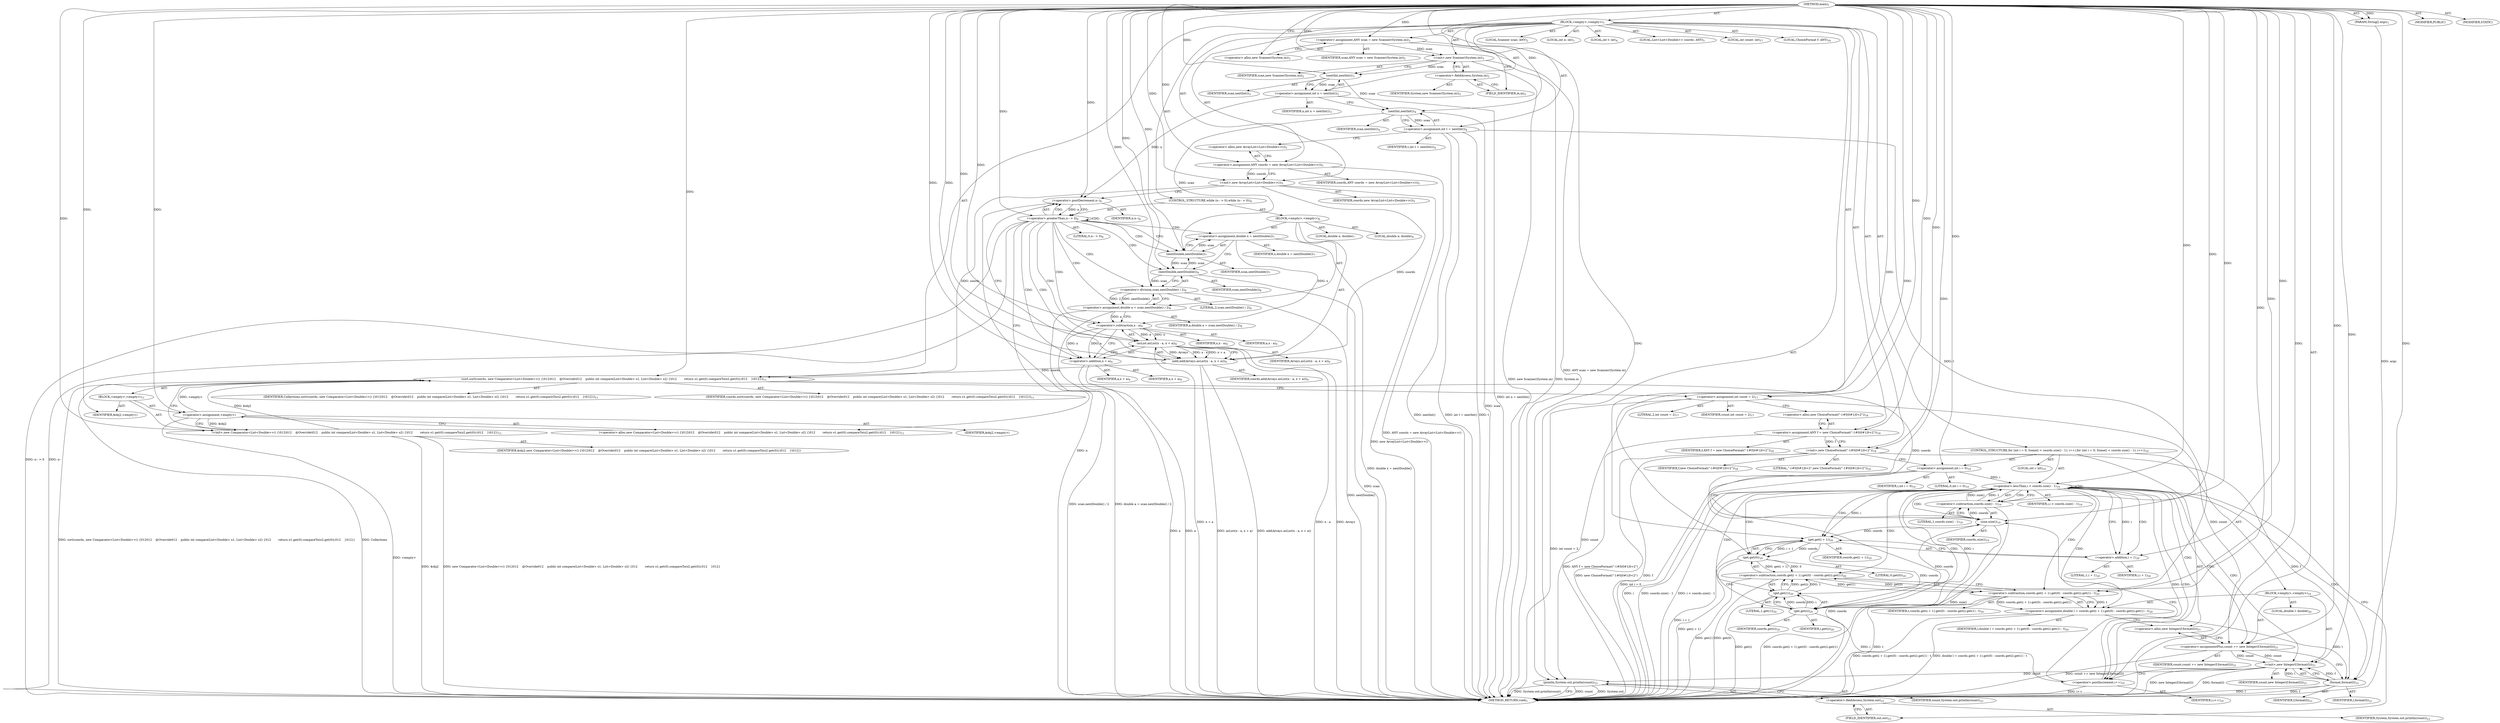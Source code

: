 digraph "main" {  
"25" [label = <(METHOD,main)<SUB>1</SUB>> ]
"26" [label = <(PARAM,String[] args)<SUB>1</SUB>> ]
"27" [label = <(BLOCK,&lt;empty&gt;,&lt;empty&gt;)<SUB>1</SUB>> ]
"4" [label = <(LOCAL,Scanner scan: ANY)<SUB>2</SUB>> ]
"28" [label = <(&lt;operator&gt;.assignment,ANY scan = new Scanner(System.in))<SUB>2</SUB>> ]
"29" [label = <(IDENTIFIER,scan,ANY scan = new Scanner(System.in))<SUB>2</SUB>> ]
"30" [label = <(&lt;operator&gt;.alloc,new Scanner(System.in))<SUB>2</SUB>> ]
"31" [label = <(&lt;init&gt;,new Scanner(System.in))<SUB>2</SUB>> ]
"3" [label = <(IDENTIFIER,scan,new Scanner(System.in))<SUB>2</SUB>> ]
"32" [label = <(&lt;operator&gt;.fieldAccess,System.in)<SUB>2</SUB>> ]
"33" [label = <(IDENTIFIER,System,new Scanner(System.in))<SUB>2</SUB>> ]
"34" [label = <(FIELD_IDENTIFIER,in,in)<SUB>2</SUB>> ]
"35" [label = <(LOCAL,int n: int)<SUB>3</SUB>> ]
"36" [label = <(&lt;operator&gt;.assignment,int n = nextInt())<SUB>3</SUB>> ]
"37" [label = <(IDENTIFIER,n,int n = nextInt())<SUB>3</SUB>> ]
"38" [label = <(nextInt,nextInt())<SUB>3</SUB>> ]
"39" [label = <(IDENTIFIER,scan,nextInt())<SUB>3</SUB>> ]
"40" [label = <(LOCAL,int t: int)<SUB>4</SUB>> ]
"41" [label = <(&lt;operator&gt;.assignment,int t = nextInt())<SUB>4</SUB>> ]
"42" [label = <(IDENTIFIER,t,int t = nextInt())<SUB>4</SUB>> ]
"43" [label = <(nextInt,nextInt())<SUB>4</SUB>> ]
"44" [label = <(IDENTIFIER,scan,nextInt())<SUB>4</SUB>> ]
"6" [label = <(LOCAL,List&lt;List&lt;Double&gt;&gt; coords: ANY)<SUB>5</SUB>> ]
"45" [label = <(&lt;operator&gt;.assignment,ANY coords = new ArrayList&lt;List&lt;Double&gt;&gt;())<SUB>5</SUB>> ]
"46" [label = <(IDENTIFIER,coords,ANY coords = new ArrayList&lt;List&lt;Double&gt;&gt;())<SUB>5</SUB>> ]
"47" [label = <(&lt;operator&gt;.alloc,new ArrayList&lt;List&lt;Double&gt;&gt;())<SUB>5</SUB>> ]
"48" [label = <(&lt;init&gt;,new ArrayList&lt;List&lt;Double&gt;&gt;())<SUB>5</SUB>> ]
"5" [label = <(IDENTIFIER,coords,new ArrayList&lt;List&lt;Double&gt;&gt;())<SUB>5</SUB>> ]
"49" [label = <(CONTROL_STRUCTURE,while (n-- &gt; 0),while (n-- &gt; 0))<SUB>6</SUB>> ]
"50" [label = <(&lt;operator&gt;.greaterThan,n-- &gt; 0)<SUB>6</SUB>> ]
"51" [label = <(&lt;operator&gt;.postDecrement,n--)<SUB>6</SUB>> ]
"52" [label = <(IDENTIFIER,n,n--)<SUB>6</SUB>> ]
"53" [label = <(LITERAL,0,n-- &gt; 0)<SUB>6</SUB>> ]
"54" [label = <(BLOCK,&lt;empty&gt;,&lt;empty&gt;)<SUB>6</SUB>> ]
"55" [label = <(LOCAL,double x: double)<SUB>7</SUB>> ]
"56" [label = <(&lt;operator&gt;.assignment,double x = nextDouble())<SUB>7</SUB>> ]
"57" [label = <(IDENTIFIER,x,double x = nextDouble())<SUB>7</SUB>> ]
"58" [label = <(nextDouble,nextDouble())<SUB>7</SUB>> ]
"59" [label = <(IDENTIFIER,scan,nextDouble())<SUB>7</SUB>> ]
"60" [label = <(LOCAL,double a: double)<SUB>8</SUB>> ]
"61" [label = <(&lt;operator&gt;.assignment,double a = scan.nextDouble() / 2)<SUB>8</SUB>> ]
"62" [label = <(IDENTIFIER,a,double a = scan.nextDouble() / 2)<SUB>8</SUB>> ]
"63" [label = <(&lt;operator&gt;.division,scan.nextDouble() / 2)<SUB>8</SUB>> ]
"64" [label = <(nextDouble,nextDouble())<SUB>8</SUB>> ]
"65" [label = <(IDENTIFIER,scan,nextDouble())<SUB>8</SUB>> ]
"66" [label = <(LITERAL,2,scan.nextDouble() / 2)<SUB>8</SUB>> ]
"67" [label = <(add,add(Arrays.asList(x - a, x + a)))<SUB>9</SUB>> ]
"68" [label = <(IDENTIFIER,coords,add(Arrays.asList(x - a, x + a)))<SUB>9</SUB>> ]
"69" [label = <(asList,asList(x - a, x + a))<SUB>9</SUB>> ]
"70" [label = <(IDENTIFIER,Arrays,asList(x - a, x + a))<SUB>9</SUB>> ]
"71" [label = <(&lt;operator&gt;.subtraction,x - a)<SUB>9</SUB>> ]
"72" [label = <(IDENTIFIER,x,x - a)<SUB>9</SUB>> ]
"73" [label = <(IDENTIFIER,a,x - a)<SUB>9</SUB>> ]
"74" [label = <(&lt;operator&gt;.addition,x + a)<SUB>9</SUB>> ]
"75" [label = <(IDENTIFIER,x,x + a)<SUB>9</SUB>> ]
"76" [label = <(IDENTIFIER,a,x + a)<SUB>9</SUB>> ]
"77" [label = <(sort,sort(coords, new Comparator&lt;List&lt;Double&gt;&gt;() {\012\012    @Override\012    public int compare(List&lt;Double&gt; o1, List&lt;Double&gt; o2) {\012        return o1.get(0).compareTo(o2.get(0));\012    }\012}))<SUB>11</SUB>> ]
"78" [label = <(IDENTIFIER,Collections,sort(coords, new Comparator&lt;List&lt;Double&gt;&gt;() {\012\012    @Override\012    public int compare(List&lt;Double&gt; o1, List&lt;Double&gt; o2) {\012        return o1.get(0).compareTo(o2.get(0));\012    }\012}))<SUB>11</SUB>> ]
"79" [label = <(IDENTIFIER,coords,sort(coords, new Comparator&lt;List&lt;Double&gt;&gt;() {\012\012    @Override\012    public int compare(List&lt;Double&gt; o1, List&lt;Double&gt; o2) {\012        return o1.get(0).compareTo(o2.get(0));\012    }\012}))<SUB>11</SUB>> ]
"80" [label = <(BLOCK,&lt;empty&gt;,&lt;empty&gt;)<SUB>11</SUB>> ]
"81" [label = <(&lt;operator&gt;.assignment,&lt;empty&gt;)> ]
"82" [label = <(IDENTIFIER,$obj2,&lt;empty&gt;)> ]
"83" [label = <(&lt;operator&gt;.alloc,new Comparator&lt;List&lt;Double&gt;&gt;() {\012\012    @Override\012    public int compare(List&lt;Double&gt; o1, List&lt;Double&gt; o2) {\012        return o1.get(0).compareTo(o2.get(0));\012    }\012})<SUB>11</SUB>> ]
"84" [label = <(&lt;init&gt;,new Comparator&lt;List&lt;Double&gt;&gt;() {\012\012    @Override\012    public int compare(List&lt;Double&gt; o1, List&lt;Double&gt; o2) {\012        return o1.get(0).compareTo(o2.get(0));\012    }\012})<SUB>11</SUB>> ]
"85" [label = <(IDENTIFIER,$obj2,new Comparator&lt;List&lt;Double&gt;&gt;() {\012\012    @Override\012    public int compare(List&lt;Double&gt; o1, List&lt;Double&gt; o2) {\012        return o1.get(0).compareTo(o2.get(0));\012    }\012})> ]
"86" [label = <(IDENTIFIER,$obj2,&lt;empty&gt;)> ]
"10" [label = <(LOCAL,int count: int)<SUB>17</SUB>> ]
"87" [label = <(&lt;operator&gt;.assignment,int count = 2)<SUB>17</SUB>> ]
"88" [label = <(IDENTIFIER,count,int count = 2)<SUB>17</SUB>> ]
"89" [label = <(LITERAL,2,int count = 2)<SUB>17</SUB>> ]
"8" [label = <(LOCAL,ChoiceFormat f: ANY)<SUB>18</SUB>> ]
"90" [label = <(&lt;operator&gt;.assignment,ANY f = new ChoiceFormat(&quot;-1#0|0#1|0&lt;2&quot;))<SUB>18</SUB>> ]
"91" [label = <(IDENTIFIER,f,ANY f = new ChoiceFormat(&quot;-1#0|0#1|0&lt;2&quot;))<SUB>18</SUB>> ]
"92" [label = <(&lt;operator&gt;.alloc,new ChoiceFormat(&quot;-1#0|0#1|0&lt;2&quot;))<SUB>18</SUB>> ]
"93" [label = <(&lt;init&gt;,new ChoiceFormat(&quot;-1#0|0#1|0&lt;2&quot;))<SUB>18</SUB>> ]
"7" [label = <(IDENTIFIER,f,new ChoiceFormat(&quot;-1#0|0#1|0&lt;2&quot;))<SUB>18</SUB>> ]
"94" [label = <(LITERAL,&quot;-1#0|0#1|0&lt;2&quot;,new ChoiceFormat(&quot;-1#0|0#1|0&lt;2&quot;))<SUB>18</SUB>> ]
"95" [label = <(CONTROL_STRUCTURE,for (int i = 0; Some(i &lt; coords.size() - 1); i++),for (int i = 0; Some(i &lt; coords.size() - 1); i++))<SUB>19</SUB>> ]
"96" [label = <(LOCAL,int i: int)<SUB>19</SUB>> ]
"97" [label = <(&lt;operator&gt;.assignment,int i = 0)<SUB>19</SUB>> ]
"98" [label = <(IDENTIFIER,i,int i = 0)<SUB>19</SUB>> ]
"99" [label = <(LITERAL,0,int i = 0)<SUB>19</SUB>> ]
"100" [label = <(&lt;operator&gt;.lessThan,i &lt; coords.size() - 1)<SUB>19</SUB>> ]
"101" [label = <(IDENTIFIER,i,i &lt; coords.size() - 1)<SUB>19</SUB>> ]
"102" [label = <(&lt;operator&gt;.subtraction,coords.size() - 1)<SUB>19</SUB>> ]
"103" [label = <(size,size())<SUB>19</SUB>> ]
"104" [label = <(IDENTIFIER,coords,size())<SUB>19</SUB>> ]
"105" [label = <(LITERAL,1,coords.size() - 1)<SUB>19</SUB>> ]
"106" [label = <(&lt;operator&gt;.postIncrement,i++)<SUB>19</SUB>> ]
"107" [label = <(IDENTIFIER,i,i++)<SUB>19</SUB>> ]
"108" [label = <(BLOCK,&lt;empty&gt;,&lt;empty&gt;)<SUB>19</SUB>> ]
"109" [label = <(LOCAL,double l: double)<SUB>20</SUB>> ]
"110" [label = <(&lt;operator&gt;.assignment,double l = coords.get(i + 1).get(0) - coords.get(i).get(1) - t)<SUB>20</SUB>> ]
"111" [label = <(IDENTIFIER,l,double l = coords.get(i + 1).get(0) - coords.get(i).get(1) - t)<SUB>20</SUB>> ]
"112" [label = <(&lt;operator&gt;.subtraction,coords.get(i + 1).get(0) - coords.get(i).get(1) - t)<SUB>20</SUB>> ]
"113" [label = <(&lt;operator&gt;.subtraction,coords.get(i + 1).get(0) - coords.get(i).get(1))<SUB>20</SUB>> ]
"114" [label = <(get,get(0))<SUB>20</SUB>> ]
"115" [label = <(get,get(i + 1))<SUB>20</SUB>> ]
"116" [label = <(IDENTIFIER,coords,get(i + 1))<SUB>20</SUB>> ]
"117" [label = <(&lt;operator&gt;.addition,i + 1)<SUB>20</SUB>> ]
"118" [label = <(IDENTIFIER,i,i + 1)<SUB>20</SUB>> ]
"119" [label = <(LITERAL,1,i + 1)<SUB>20</SUB>> ]
"120" [label = <(LITERAL,0,get(0))<SUB>20</SUB>> ]
"121" [label = <(get,get(1))<SUB>20</SUB>> ]
"122" [label = <(get,get(i))<SUB>20</SUB>> ]
"123" [label = <(IDENTIFIER,coords,get(i))<SUB>20</SUB>> ]
"124" [label = <(IDENTIFIER,i,get(i))<SUB>20</SUB>> ]
"125" [label = <(LITERAL,1,get(1))<SUB>20</SUB>> ]
"126" [label = <(IDENTIFIER,t,coords.get(i + 1).get(0) - coords.get(i).get(1) - t)<SUB>20</SUB>> ]
"127" [label = <(&lt;operator&gt;.assignmentPlus,count += new Integer(f.format(l)))<SUB>21</SUB>> ]
"128" [label = <(IDENTIFIER,count,count += new Integer(f.format(l)))<SUB>21</SUB>> ]
"129" [label = <(&lt;operator&gt;.alloc,new Integer(f.format(l)))<SUB>21</SUB>> ]
"130" [label = <(&lt;init&gt;,new Integer(f.format(l)))<SUB>21</SUB>> ]
"9" [label = <(IDENTIFIER,count,new Integer(f.format(l)))<SUB>21</SUB>> ]
"131" [label = <(format,format(l))<SUB>21</SUB>> ]
"132" [label = <(IDENTIFIER,f,format(l))<SUB>21</SUB>> ]
"133" [label = <(IDENTIFIER,l,format(l))<SUB>21</SUB>> ]
"134" [label = <(println,System.out.println(count))<SUB>23</SUB>> ]
"135" [label = <(&lt;operator&gt;.fieldAccess,System.out)<SUB>23</SUB>> ]
"136" [label = <(IDENTIFIER,System,System.out.println(count))<SUB>23</SUB>> ]
"137" [label = <(FIELD_IDENTIFIER,out,out)<SUB>23</SUB>> ]
"138" [label = <(IDENTIFIER,count,System.out.println(count))<SUB>23</SUB>> ]
"139" [label = <(MODIFIER,PUBLIC)> ]
"140" [label = <(MODIFIER,STATIC)> ]
"141" [label = <(METHOD_RETURN,void)<SUB>1</SUB>> ]
  "25" -> "26"  [ label = "AST: "] 
  "25" -> "27"  [ label = "AST: "] 
  "25" -> "139"  [ label = "AST: "] 
  "25" -> "140"  [ label = "AST: "] 
  "25" -> "141"  [ label = "AST: "] 
  "27" -> "4"  [ label = "AST: "] 
  "27" -> "28"  [ label = "AST: "] 
  "27" -> "31"  [ label = "AST: "] 
  "27" -> "35"  [ label = "AST: "] 
  "27" -> "36"  [ label = "AST: "] 
  "27" -> "40"  [ label = "AST: "] 
  "27" -> "41"  [ label = "AST: "] 
  "27" -> "6"  [ label = "AST: "] 
  "27" -> "45"  [ label = "AST: "] 
  "27" -> "48"  [ label = "AST: "] 
  "27" -> "49"  [ label = "AST: "] 
  "27" -> "77"  [ label = "AST: "] 
  "27" -> "10"  [ label = "AST: "] 
  "27" -> "87"  [ label = "AST: "] 
  "27" -> "8"  [ label = "AST: "] 
  "27" -> "90"  [ label = "AST: "] 
  "27" -> "93"  [ label = "AST: "] 
  "27" -> "95"  [ label = "AST: "] 
  "27" -> "134"  [ label = "AST: "] 
  "28" -> "29"  [ label = "AST: "] 
  "28" -> "30"  [ label = "AST: "] 
  "31" -> "3"  [ label = "AST: "] 
  "31" -> "32"  [ label = "AST: "] 
  "32" -> "33"  [ label = "AST: "] 
  "32" -> "34"  [ label = "AST: "] 
  "36" -> "37"  [ label = "AST: "] 
  "36" -> "38"  [ label = "AST: "] 
  "38" -> "39"  [ label = "AST: "] 
  "41" -> "42"  [ label = "AST: "] 
  "41" -> "43"  [ label = "AST: "] 
  "43" -> "44"  [ label = "AST: "] 
  "45" -> "46"  [ label = "AST: "] 
  "45" -> "47"  [ label = "AST: "] 
  "48" -> "5"  [ label = "AST: "] 
  "49" -> "50"  [ label = "AST: "] 
  "49" -> "54"  [ label = "AST: "] 
  "50" -> "51"  [ label = "AST: "] 
  "50" -> "53"  [ label = "AST: "] 
  "51" -> "52"  [ label = "AST: "] 
  "54" -> "55"  [ label = "AST: "] 
  "54" -> "56"  [ label = "AST: "] 
  "54" -> "60"  [ label = "AST: "] 
  "54" -> "61"  [ label = "AST: "] 
  "54" -> "67"  [ label = "AST: "] 
  "56" -> "57"  [ label = "AST: "] 
  "56" -> "58"  [ label = "AST: "] 
  "58" -> "59"  [ label = "AST: "] 
  "61" -> "62"  [ label = "AST: "] 
  "61" -> "63"  [ label = "AST: "] 
  "63" -> "64"  [ label = "AST: "] 
  "63" -> "66"  [ label = "AST: "] 
  "64" -> "65"  [ label = "AST: "] 
  "67" -> "68"  [ label = "AST: "] 
  "67" -> "69"  [ label = "AST: "] 
  "69" -> "70"  [ label = "AST: "] 
  "69" -> "71"  [ label = "AST: "] 
  "69" -> "74"  [ label = "AST: "] 
  "71" -> "72"  [ label = "AST: "] 
  "71" -> "73"  [ label = "AST: "] 
  "74" -> "75"  [ label = "AST: "] 
  "74" -> "76"  [ label = "AST: "] 
  "77" -> "78"  [ label = "AST: "] 
  "77" -> "79"  [ label = "AST: "] 
  "77" -> "80"  [ label = "AST: "] 
  "80" -> "81"  [ label = "AST: "] 
  "80" -> "84"  [ label = "AST: "] 
  "80" -> "86"  [ label = "AST: "] 
  "81" -> "82"  [ label = "AST: "] 
  "81" -> "83"  [ label = "AST: "] 
  "84" -> "85"  [ label = "AST: "] 
  "87" -> "88"  [ label = "AST: "] 
  "87" -> "89"  [ label = "AST: "] 
  "90" -> "91"  [ label = "AST: "] 
  "90" -> "92"  [ label = "AST: "] 
  "93" -> "7"  [ label = "AST: "] 
  "93" -> "94"  [ label = "AST: "] 
  "95" -> "96"  [ label = "AST: "] 
  "95" -> "97"  [ label = "AST: "] 
  "95" -> "100"  [ label = "AST: "] 
  "95" -> "106"  [ label = "AST: "] 
  "95" -> "108"  [ label = "AST: "] 
  "97" -> "98"  [ label = "AST: "] 
  "97" -> "99"  [ label = "AST: "] 
  "100" -> "101"  [ label = "AST: "] 
  "100" -> "102"  [ label = "AST: "] 
  "102" -> "103"  [ label = "AST: "] 
  "102" -> "105"  [ label = "AST: "] 
  "103" -> "104"  [ label = "AST: "] 
  "106" -> "107"  [ label = "AST: "] 
  "108" -> "109"  [ label = "AST: "] 
  "108" -> "110"  [ label = "AST: "] 
  "108" -> "127"  [ label = "AST: "] 
  "108" -> "130"  [ label = "AST: "] 
  "110" -> "111"  [ label = "AST: "] 
  "110" -> "112"  [ label = "AST: "] 
  "112" -> "113"  [ label = "AST: "] 
  "112" -> "126"  [ label = "AST: "] 
  "113" -> "114"  [ label = "AST: "] 
  "113" -> "121"  [ label = "AST: "] 
  "114" -> "115"  [ label = "AST: "] 
  "114" -> "120"  [ label = "AST: "] 
  "115" -> "116"  [ label = "AST: "] 
  "115" -> "117"  [ label = "AST: "] 
  "117" -> "118"  [ label = "AST: "] 
  "117" -> "119"  [ label = "AST: "] 
  "121" -> "122"  [ label = "AST: "] 
  "121" -> "125"  [ label = "AST: "] 
  "122" -> "123"  [ label = "AST: "] 
  "122" -> "124"  [ label = "AST: "] 
  "127" -> "128"  [ label = "AST: "] 
  "127" -> "129"  [ label = "AST: "] 
  "130" -> "9"  [ label = "AST: "] 
  "130" -> "131"  [ label = "AST: "] 
  "131" -> "132"  [ label = "AST: "] 
  "131" -> "133"  [ label = "AST: "] 
  "134" -> "135"  [ label = "AST: "] 
  "134" -> "138"  [ label = "AST: "] 
  "135" -> "136"  [ label = "AST: "] 
  "135" -> "137"  [ label = "AST: "] 
  "28" -> "34"  [ label = "CFG: "] 
  "31" -> "38"  [ label = "CFG: "] 
  "36" -> "43"  [ label = "CFG: "] 
  "41" -> "47"  [ label = "CFG: "] 
  "45" -> "48"  [ label = "CFG: "] 
  "48" -> "51"  [ label = "CFG: "] 
  "77" -> "87"  [ label = "CFG: "] 
  "87" -> "92"  [ label = "CFG: "] 
  "90" -> "93"  [ label = "CFG: "] 
  "93" -> "97"  [ label = "CFG: "] 
  "134" -> "141"  [ label = "CFG: "] 
  "30" -> "28"  [ label = "CFG: "] 
  "32" -> "31"  [ label = "CFG: "] 
  "38" -> "36"  [ label = "CFG: "] 
  "43" -> "41"  [ label = "CFG: "] 
  "47" -> "45"  [ label = "CFG: "] 
  "50" -> "58"  [ label = "CFG: "] 
  "50" -> "83"  [ label = "CFG: "] 
  "92" -> "90"  [ label = "CFG: "] 
  "97" -> "103"  [ label = "CFG: "] 
  "100" -> "117"  [ label = "CFG: "] 
  "100" -> "137"  [ label = "CFG: "] 
  "106" -> "103"  [ label = "CFG: "] 
  "135" -> "134"  [ label = "CFG: "] 
  "34" -> "32"  [ label = "CFG: "] 
  "51" -> "50"  [ label = "CFG: "] 
  "56" -> "64"  [ label = "CFG: "] 
  "61" -> "71"  [ label = "CFG: "] 
  "67" -> "51"  [ label = "CFG: "] 
  "81" -> "84"  [ label = "CFG: "] 
  "84" -> "77"  [ label = "CFG: "] 
  "102" -> "100"  [ label = "CFG: "] 
  "110" -> "129"  [ label = "CFG: "] 
  "127" -> "131"  [ label = "CFG: "] 
  "130" -> "106"  [ label = "CFG: "] 
  "137" -> "135"  [ label = "CFG: "] 
  "58" -> "56"  [ label = "CFG: "] 
  "63" -> "61"  [ label = "CFG: "] 
  "69" -> "67"  [ label = "CFG: "] 
  "83" -> "81"  [ label = "CFG: "] 
  "103" -> "102"  [ label = "CFG: "] 
  "112" -> "110"  [ label = "CFG: "] 
  "129" -> "127"  [ label = "CFG: "] 
  "131" -> "130"  [ label = "CFG: "] 
  "64" -> "63"  [ label = "CFG: "] 
  "71" -> "74"  [ label = "CFG: "] 
  "74" -> "69"  [ label = "CFG: "] 
  "113" -> "112"  [ label = "CFG: "] 
  "114" -> "122"  [ label = "CFG: "] 
  "121" -> "113"  [ label = "CFG: "] 
  "115" -> "114"  [ label = "CFG: "] 
  "122" -> "121"  [ label = "CFG: "] 
  "117" -> "115"  [ label = "CFG: "] 
  "25" -> "30"  [ label = "CFG: "] 
  "26" -> "141"  [ label = "DDG: args"] 
  "28" -> "141"  [ label = "DDG: ANY scan = new Scanner(System.in)"] 
  "31" -> "141"  [ label = "DDG: System.in"] 
  "31" -> "141"  [ label = "DDG: new Scanner(System.in)"] 
  "36" -> "141"  [ label = "DDG: int n = nextInt()"] 
  "41" -> "141"  [ label = "DDG: t"] 
  "43" -> "141"  [ label = "DDG: scan"] 
  "41" -> "141"  [ label = "DDG: nextInt()"] 
  "41" -> "141"  [ label = "DDG: int t = nextInt()"] 
  "45" -> "141"  [ label = "DDG: ANY coords = new ArrayList&lt;List&lt;Double&gt;&gt;()"] 
  "48" -> "141"  [ label = "DDG: new ArrayList&lt;List&lt;Double&gt;&gt;()"] 
  "51" -> "141"  [ label = "DDG: n"] 
  "50" -> "141"  [ label = "DDG: n--"] 
  "50" -> "141"  [ label = "DDG: n-- &gt; 0"] 
  "81" -> "141"  [ label = "DDG: &lt;empty&gt;"] 
  "84" -> "141"  [ label = "DDG: $obj2"] 
  "84" -> "141"  [ label = "DDG: new Comparator&lt;List&lt;Double&gt;&gt;() {\012\012    @Override\012    public int compare(List&lt;Double&gt; o1, List&lt;Double&gt; o2) {\012        return o1.get(0).compareTo(o2.get(0));\012    }\012}"] 
  "77" -> "141"  [ label = "DDG: sort(coords, new Comparator&lt;List&lt;Double&gt;&gt;() {\012\012    @Override\012    public int compare(List&lt;Double&gt; o1, List&lt;Double&gt; o2) {\012        return o1.get(0).compareTo(o2.get(0));\012    }\012})"] 
  "87" -> "141"  [ label = "DDG: int count = 2"] 
  "90" -> "141"  [ label = "DDG: ANY f = new ChoiceFormat(&quot;-1#0|0#1|0&lt;2&quot;)"] 
  "93" -> "141"  [ label = "DDG: f"] 
  "93" -> "141"  [ label = "DDG: new ChoiceFormat(&quot;-1#0|0#1|0&lt;2&quot;)"] 
  "97" -> "141"  [ label = "DDG: int i = 0"] 
  "100" -> "141"  [ label = "DDG: i"] 
  "103" -> "141"  [ label = "DDG: coords"] 
  "102" -> "141"  [ label = "DDG: size()"] 
  "100" -> "141"  [ label = "DDG: coords.size() - 1"] 
  "100" -> "141"  [ label = "DDG: i &lt; coords.size() - 1"] 
  "134" -> "141"  [ label = "DDG: System.out"] 
  "134" -> "141"  [ label = "DDG: count"] 
  "134" -> "141"  [ label = "DDG: System.out.println(count)"] 
  "115" -> "141"  [ label = "DDG: i + 1"] 
  "114" -> "141"  [ label = "DDG: get(i + 1)"] 
  "113" -> "141"  [ label = "DDG: get(0)"] 
  "121" -> "141"  [ label = "DDG: get(i)"] 
  "113" -> "141"  [ label = "DDG: get(1)"] 
  "112" -> "141"  [ label = "DDG: coords.get(i + 1).get(0) - coords.get(i).get(1)"] 
  "112" -> "141"  [ label = "DDG: t"] 
  "110" -> "141"  [ label = "DDG: coords.get(i + 1).get(0) - coords.get(i).get(1) - t"] 
  "110" -> "141"  [ label = "DDG: double l = coords.get(i + 1).get(0) - coords.get(i).get(1) - t"] 
  "127" -> "141"  [ label = "DDG: count += new Integer(f.format(l))"] 
  "131" -> "141"  [ label = "DDG: f"] 
  "131" -> "141"  [ label = "DDG: l"] 
  "130" -> "141"  [ label = "DDG: format(l)"] 
  "130" -> "141"  [ label = "DDG: new Integer(f.format(l))"] 
  "106" -> "141"  [ label = "DDG: i++"] 
  "56" -> "141"  [ label = "DDG: double x = nextDouble()"] 
  "64" -> "141"  [ label = "DDG: scan"] 
  "63" -> "141"  [ label = "DDG: nextDouble()"] 
  "61" -> "141"  [ label = "DDG: scan.nextDouble() / 2"] 
  "61" -> "141"  [ label = "DDG: double a = scan.nextDouble() / 2"] 
  "69" -> "141"  [ label = "DDG: x - a"] 
  "74" -> "141"  [ label = "DDG: x"] 
  "74" -> "141"  [ label = "DDG: a"] 
  "69" -> "141"  [ label = "DDG: x + a"] 
  "67" -> "141"  [ label = "DDG: asList(x - a, x + a)"] 
  "67" -> "141"  [ label = "DDG: add(Arrays.asList(x - a, x + a))"] 
  "77" -> "141"  [ label = "DDG: Collections"] 
  "69" -> "141"  [ label = "DDG: Arrays"] 
  "25" -> "26"  [ label = "DDG: "] 
  "25" -> "28"  [ label = "DDG: "] 
  "38" -> "36"  [ label = "DDG: scan"] 
  "43" -> "41"  [ label = "DDG: scan"] 
  "25" -> "45"  [ label = "DDG: "] 
  "25" -> "87"  [ label = "DDG: "] 
  "25" -> "90"  [ label = "DDG: "] 
  "28" -> "31"  [ label = "DDG: scan"] 
  "25" -> "31"  [ label = "DDG: "] 
  "45" -> "48"  [ label = "DDG: coords"] 
  "25" -> "48"  [ label = "DDG: "] 
  "25" -> "77"  [ label = "DDG: "] 
  "48" -> "77"  [ label = "DDG: coords"] 
  "67" -> "77"  [ label = "DDG: coords"] 
  "81" -> "77"  [ label = "DDG: &lt;empty&gt;"] 
  "84" -> "77"  [ label = "DDG: $obj2"] 
  "90" -> "93"  [ label = "DDG: f"] 
  "25" -> "93"  [ label = "DDG: "] 
  "25" -> "97"  [ label = "DDG: "] 
  "87" -> "134"  [ label = "DDG: count"] 
  "130" -> "134"  [ label = "DDG: count"] 
  "25" -> "134"  [ label = "DDG: "] 
  "31" -> "38"  [ label = "DDG: scan"] 
  "25" -> "38"  [ label = "DDG: "] 
  "38" -> "43"  [ label = "DDG: scan"] 
  "25" -> "43"  [ label = "DDG: "] 
  "51" -> "50"  [ label = "DDG: n"] 
  "25" -> "50"  [ label = "DDG: "] 
  "58" -> "56"  [ label = "DDG: scan"] 
  "63" -> "61"  [ label = "DDG: nextDouble()"] 
  "63" -> "61"  [ label = "DDG: 2"] 
  "25" -> "81"  [ label = "DDG: "] 
  "25" -> "86"  [ label = "DDG: "] 
  "97" -> "100"  [ label = "DDG: i"] 
  "106" -> "100"  [ label = "DDG: i"] 
  "25" -> "100"  [ label = "DDG: "] 
  "102" -> "100"  [ label = "DDG: size()"] 
  "102" -> "100"  [ label = "DDG: 1"] 
  "122" -> "106"  [ label = "DDG: i"] 
  "25" -> "106"  [ label = "DDG: "] 
  "112" -> "110"  [ label = "DDG: coords.get(i + 1).get(0) - coords.get(i).get(1)"] 
  "112" -> "110"  [ label = "DDG: t"] 
  "25" -> "127"  [ label = "DDG: "] 
  "36" -> "51"  [ label = "DDG: n"] 
  "25" -> "51"  [ label = "DDG: "] 
  "48" -> "67"  [ label = "DDG: coords"] 
  "25" -> "67"  [ label = "DDG: "] 
  "69" -> "67"  [ label = "DDG: Arrays"] 
  "69" -> "67"  [ label = "DDG: x - a"] 
  "69" -> "67"  [ label = "DDG: x + a"] 
  "81" -> "84"  [ label = "DDG: $obj2"] 
  "25" -> "84"  [ label = "DDG: "] 
  "103" -> "102"  [ label = "DDG: coords"] 
  "25" -> "102"  [ label = "DDG: "] 
  "87" -> "127"  [ label = "DDG: count"] 
  "130" -> "127"  [ label = "DDG: count"] 
  "127" -> "130"  [ label = "DDG: count"] 
  "25" -> "130"  [ label = "DDG: "] 
  "131" -> "130"  [ label = "DDG: f"] 
  "131" -> "130"  [ label = "DDG: l"] 
  "43" -> "58"  [ label = "DDG: scan"] 
  "64" -> "58"  [ label = "DDG: scan"] 
  "25" -> "58"  [ label = "DDG: "] 
  "64" -> "63"  [ label = "DDG: scan"] 
  "25" -> "63"  [ label = "DDG: "] 
  "25" -> "69"  [ label = "DDG: "] 
  "71" -> "69"  [ label = "DDG: x"] 
  "71" -> "69"  [ label = "DDG: a"] 
  "77" -> "103"  [ label = "DDG: coords"] 
  "122" -> "103"  [ label = "DDG: coords"] 
  "25" -> "103"  [ label = "DDG: "] 
  "113" -> "112"  [ label = "DDG: get(0)"] 
  "113" -> "112"  [ label = "DDG: get(1)"] 
  "41" -> "112"  [ label = "DDG: t"] 
  "25" -> "112"  [ label = "DDG: "] 
  "93" -> "131"  [ label = "DDG: f"] 
  "25" -> "131"  [ label = "DDG: "] 
  "110" -> "131"  [ label = "DDG: l"] 
  "58" -> "64"  [ label = "DDG: scan"] 
  "25" -> "64"  [ label = "DDG: "] 
  "56" -> "71"  [ label = "DDG: x"] 
  "25" -> "71"  [ label = "DDG: "] 
  "61" -> "71"  [ label = "DDG: a"] 
  "71" -> "74"  [ label = "DDG: x"] 
  "25" -> "74"  [ label = "DDG: "] 
  "71" -> "74"  [ label = "DDG: a"] 
  "114" -> "113"  [ label = "DDG: get(i + 1)"] 
  "114" -> "113"  [ label = "DDG: 0"] 
  "121" -> "113"  [ label = "DDG: get(i)"] 
  "121" -> "113"  [ label = "DDG: 1"] 
  "115" -> "114"  [ label = "DDG: coords"] 
  "115" -> "114"  [ label = "DDG: i + 1"] 
  "25" -> "114"  [ label = "DDG: "] 
  "122" -> "121"  [ label = "DDG: coords"] 
  "122" -> "121"  [ label = "DDG: i"] 
  "25" -> "121"  [ label = "DDG: "] 
  "103" -> "115"  [ label = "DDG: coords"] 
  "25" -> "115"  [ label = "DDG: "] 
  "100" -> "115"  [ label = "DDG: i"] 
  "115" -> "122"  [ label = "DDG: coords"] 
  "25" -> "122"  [ label = "DDG: "] 
  "100" -> "122"  [ label = "DDG: i"] 
  "100" -> "117"  [ label = "DDG: i"] 
  "25" -> "117"  [ label = "DDG: "] 
  "50" -> "64"  [ label = "CDG: "] 
  "50" -> "51"  [ label = "CDG: "] 
  "50" -> "56"  [ label = "CDG: "] 
  "50" -> "69"  [ label = "CDG: "] 
  "50" -> "67"  [ label = "CDG: "] 
  "50" -> "74"  [ label = "CDG: "] 
  "50" -> "50"  [ label = "CDG: "] 
  "50" -> "58"  [ label = "CDG: "] 
  "50" -> "61"  [ label = "CDG: "] 
  "50" -> "71"  [ label = "CDG: "] 
  "50" -> "63"  [ label = "CDG: "] 
  "100" -> "115"  [ label = "CDG: "] 
  "100" -> "113"  [ label = "CDG: "] 
  "100" -> "122"  [ label = "CDG: "] 
  "100" -> "102"  [ label = "CDG: "] 
  "100" -> "114"  [ label = "CDG: "] 
  "100" -> "131"  [ label = "CDG: "] 
  "100" -> "103"  [ label = "CDG: "] 
  "100" -> "121"  [ label = "CDG: "] 
  "100" -> "106"  [ label = "CDG: "] 
  "100" -> "112"  [ label = "CDG: "] 
  "100" -> "129"  [ label = "CDG: "] 
  "100" -> "130"  [ label = "CDG: "] 
  "100" -> "100"  [ label = "CDG: "] 
  "100" -> "110"  [ label = "CDG: "] 
  "100" -> "117"  [ label = "CDG: "] 
  "100" -> "127"  [ label = "CDG: "] 
}
